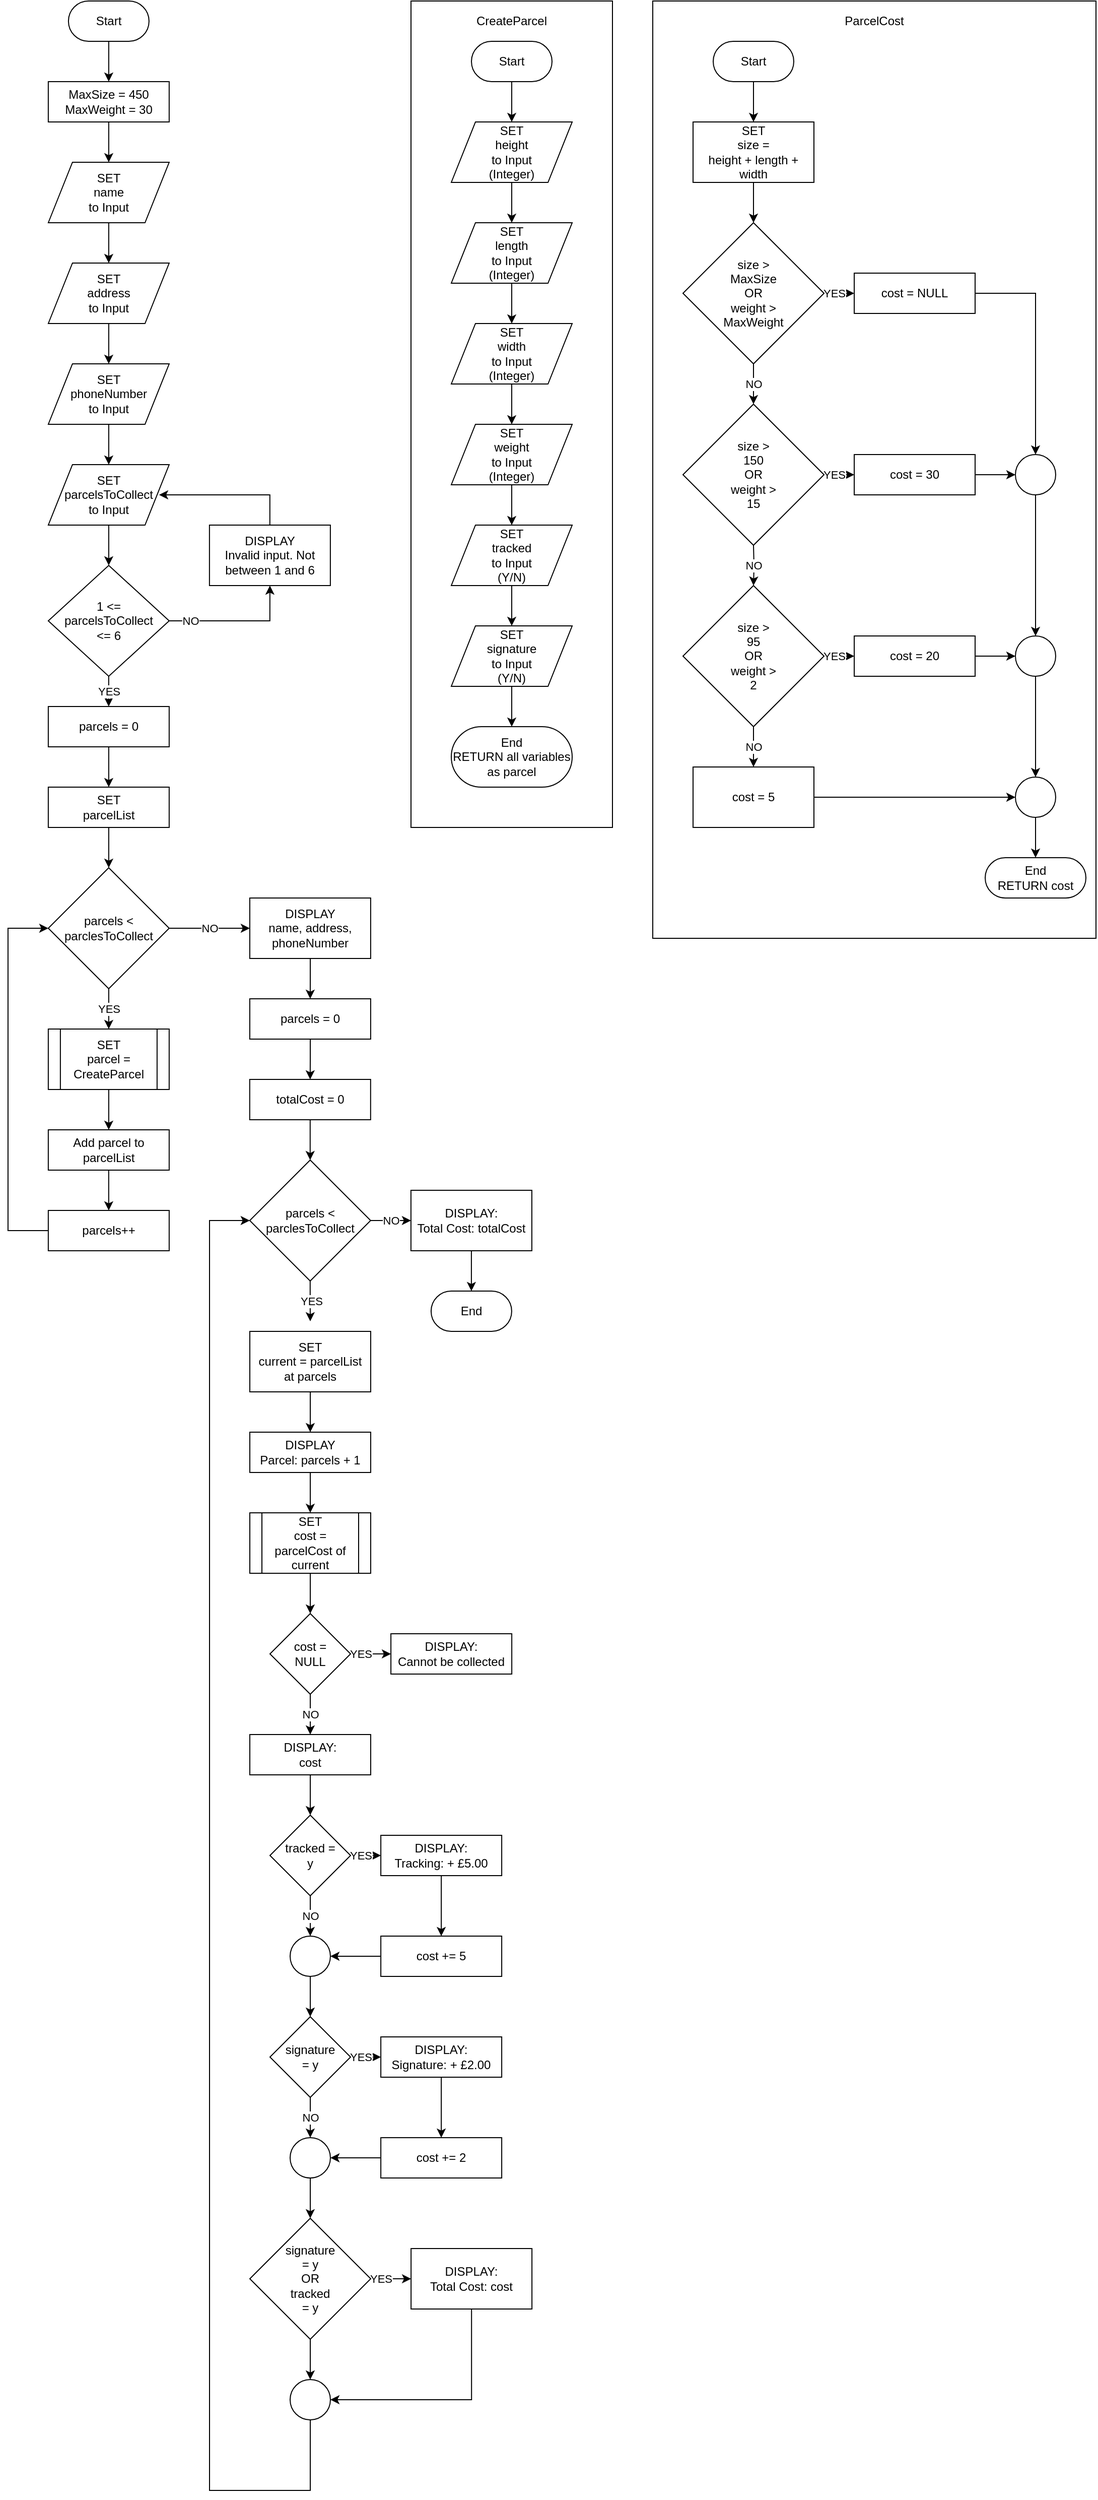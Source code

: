<mxfile version="13.2.2" type="device"><diagram id="i0UVbW8WObjNxudpM7NX" name="Page-1"><mxGraphModel dx="1594" dy="862" grid="1" gridSize="10" guides="1" tooltips="1" connect="1" arrows="1" fold="1" page="1" pageScale="1" pageWidth="827" pageHeight="1169" math="0" shadow="0"><root><mxCell id="0"/><mxCell id="1" parent="0"/><mxCell id="rfkf1o0VdpOjx-aBlxkz-142" value="" style="rounded=0;whiteSpace=wrap;html=1;" parent="1" vertex="1"><mxGeometry x="680" y="40" width="440" height="930" as="geometry"/></mxCell><mxCell id="rfkf1o0VdpOjx-aBlxkz-97" value="" style="rounded=0;whiteSpace=wrap;html=1;" parent="1" vertex="1"><mxGeometry x="440" y="40" width="200" height="820" as="geometry"/></mxCell><mxCell id="rfkf1o0VdpOjx-aBlxkz-111" value="" style="edgeStyle=orthogonalEdgeStyle;rounded=0;orthogonalLoop=1;jettySize=auto;html=1;" parent="1" source="rfkf1o0VdpOjx-aBlxkz-1" target="rfkf1o0VdpOjx-aBlxkz-110" edge="1"><mxGeometry relative="1" as="geometry"/></mxCell><mxCell id="rfkf1o0VdpOjx-aBlxkz-1" value="Start" style="rounded=1;whiteSpace=wrap;html=1;arcSize=50;" parent="1" vertex="1"><mxGeometry x="99.94" y="40" width="80" height="40" as="geometry"/></mxCell><mxCell id="rfkf1o0VdpOjx-aBlxkz-2" value="End" style="rounded=1;whiteSpace=wrap;html=1;arcSize=50;" parent="1" vertex="1"><mxGeometry x="459.96" y="1320" width="80" height="40" as="geometry"/></mxCell><mxCell id="rfkf1o0VdpOjx-aBlxkz-8" value="" style="edgeStyle=orthogonalEdgeStyle;rounded=0;orthogonalLoop=1;jettySize=auto;html=1;" parent="1" source="rfkf1o0VdpOjx-aBlxkz-3" target="rfkf1o0VdpOjx-aBlxkz-4" edge="1"><mxGeometry relative="1" as="geometry"/></mxCell><mxCell id="rfkf1o0VdpOjx-aBlxkz-3" value="SET&lt;br&gt;name&lt;br&gt;to Input" style="shape=parallelogram;perimeter=parallelogramPerimeter;whiteSpace=wrap;html=1;" parent="1" vertex="1"><mxGeometry x="79.94" y="200" width="120" height="60" as="geometry"/></mxCell><mxCell id="rfkf1o0VdpOjx-aBlxkz-9" value="" style="edgeStyle=orthogonalEdgeStyle;rounded=0;orthogonalLoop=1;jettySize=auto;html=1;" parent="1" source="rfkf1o0VdpOjx-aBlxkz-4" target="rfkf1o0VdpOjx-aBlxkz-5" edge="1"><mxGeometry relative="1" as="geometry"/></mxCell><mxCell id="rfkf1o0VdpOjx-aBlxkz-4" value="SET&lt;br&gt;address&lt;br&gt;to Input" style="shape=parallelogram;perimeter=parallelogramPerimeter;whiteSpace=wrap;html=1;" parent="1" vertex="1"><mxGeometry x="79.94" y="300" width="120" height="60" as="geometry"/></mxCell><mxCell id="rfkf1o0VdpOjx-aBlxkz-11" value="" style="edgeStyle=orthogonalEdgeStyle;rounded=0;orthogonalLoop=1;jettySize=auto;html=1;" parent="1" source="rfkf1o0VdpOjx-aBlxkz-5" target="rfkf1o0VdpOjx-aBlxkz-10" edge="1"><mxGeometry relative="1" as="geometry"/></mxCell><mxCell id="rfkf1o0VdpOjx-aBlxkz-5" value="SET&lt;br&gt;phoneNumber&lt;br&gt;to Input" style="shape=parallelogram;perimeter=parallelogramPerimeter;whiteSpace=wrap;html=1;" parent="1" vertex="1"><mxGeometry x="79.94" y="400" width="120" height="60" as="geometry"/></mxCell><mxCell id="rfkf1o0VdpOjx-aBlxkz-13" value="" style="edgeStyle=orthogonalEdgeStyle;rounded=0;orthogonalLoop=1;jettySize=auto;html=1;" parent="1" source="rfkf1o0VdpOjx-aBlxkz-10" target="rfkf1o0VdpOjx-aBlxkz-12" edge="1"><mxGeometry relative="1" as="geometry"/></mxCell><mxCell id="rfkf1o0VdpOjx-aBlxkz-10" value="SET&lt;br&gt;parcelsToCollect&lt;br&gt;to Input" style="shape=parallelogram;perimeter=parallelogramPerimeter;whiteSpace=wrap;html=1;" parent="1" vertex="1"><mxGeometry x="79.94" y="500" width="120" height="60" as="geometry"/></mxCell><mxCell id="rfkf1o0VdpOjx-aBlxkz-19" value="" style="edgeStyle=orthogonalEdgeStyle;rounded=0;orthogonalLoop=1;jettySize=auto;html=1;entryX=0.5;entryY=1;entryDx=0;entryDy=0;" parent="1" source="rfkf1o0VdpOjx-aBlxkz-12" target="rfkf1o0VdpOjx-aBlxkz-17" edge="1"><mxGeometry relative="1" as="geometry"><mxPoint x="-0.06" y="665" as="targetPoint"/></mxGeometry></mxCell><mxCell id="rfkf1o0VdpOjx-aBlxkz-24" value="NO" style="edgeLabel;html=1;align=center;verticalAlign=middle;resizable=0;points=[];" parent="rfkf1o0VdpOjx-aBlxkz-19" vertex="1" connectable="0"><mxGeometry x="0.056" y="-3" relative="1" as="geometry"><mxPoint x="-51.03" y="-3" as="offset"/></mxGeometry></mxCell><mxCell id="rfkf1o0VdpOjx-aBlxkz-28" value="YES" style="edgeStyle=orthogonalEdgeStyle;rounded=0;orthogonalLoop=1;jettySize=auto;html=1;" parent="1" source="rfkf1o0VdpOjx-aBlxkz-12" target="rfkf1o0VdpOjx-aBlxkz-27" edge="1"><mxGeometry relative="1" as="geometry"/></mxCell><mxCell id="rfkf1o0VdpOjx-aBlxkz-12" value="1 &amp;lt;= &lt;br&gt;parcelsToCollect&lt;br&gt;&amp;lt;= 6" style="rhombus;whiteSpace=wrap;html=1;" parent="1" vertex="1"><mxGeometry x="79.94" y="600" width="120" height="110" as="geometry"/></mxCell><mxCell id="rfkf1o0VdpOjx-aBlxkz-23" value="" style="edgeStyle=orthogonalEdgeStyle;rounded=0;orthogonalLoop=1;jettySize=auto;html=1;" parent="1" source="rfkf1o0VdpOjx-aBlxkz-17" edge="1"><mxGeometry relative="1" as="geometry"><mxPoint x="189.94" y="530" as="targetPoint"/><Array as="points"><mxPoint x="299.94" y="530"/></Array></mxGeometry></mxCell><mxCell id="rfkf1o0VdpOjx-aBlxkz-17" value="DISPLAY&lt;br&gt;Invalid input. Not between 1 and 6" style="rounded=0;whiteSpace=wrap;html=1;" parent="1" vertex="1"><mxGeometry x="239.94" y="560" width="120" height="60" as="geometry"/></mxCell><mxCell id="KqpwqtHXW9vbfRuQNres-3" value="" style="edgeStyle=orthogonalEdgeStyle;rounded=0;orthogonalLoop=1;jettySize=auto;html=1;" edge="1" parent="1" source="rfkf1o0VdpOjx-aBlxkz-27" target="KqpwqtHXW9vbfRuQNres-2"><mxGeometry relative="1" as="geometry"/></mxCell><mxCell id="rfkf1o0VdpOjx-aBlxkz-27" value="parcels = 0" style="rounded=0;whiteSpace=wrap;html=1;" parent="1" vertex="1"><mxGeometry x="79.94" y="740" width="120" height="40" as="geometry"/></mxCell><mxCell id="rfkf1o0VdpOjx-aBlxkz-60" value="YES" style="edgeStyle=orthogonalEdgeStyle;rounded=0;orthogonalLoop=1;jettySize=auto;html=1;" parent="1" source="rfkf1o0VdpOjx-aBlxkz-29" target="rfkf1o0VdpOjx-aBlxkz-34" edge="1"><mxGeometry relative="1" as="geometry"/></mxCell><mxCell id="rfkf1o0VdpOjx-aBlxkz-64" value="NO" style="edgeStyle=orthogonalEdgeStyle;rounded=0;orthogonalLoop=1;jettySize=auto;html=1;" parent="1" source="rfkf1o0VdpOjx-aBlxkz-29" target="rfkf1o0VdpOjx-aBlxkz-63" edge="1"><mxGeometry relative="1" as="geometry"><mxPoint as="offset"/></mxGeometry></mxCell><mxCell id="rfkf1o0VdpOjx-aBlxkz-29" value="parcels &amp;lt; parclesToCollect" style="rhombus;whiteSpace=wrap;html=1;" parent="1" vertex="1"><mxGeometry x="79.94" y="900" width="120" height="120" as="geometry"/></mxCell><mxCell id="rfkf1o0VdpOjx-aBlxkz-43" value="" style="edgeStyle=orthogonalEdgeStyle;rounded=0;orthogonalLoop=1;jettySize=auto;html=1;" parent="1" source="rfkf1o0VdpOjx-aBlxkz-32" target="rfkf1o0VdpOjx-aBlxkz-40" edge="1"><mxGeometry relative="1" as="geometry"/></mxCell><mxCell id="rfkf1o0VdpOjx-aBlxkz-32" value="SET&lt;br&gt;height&lt;br&gt;to Input&lt;br&gt;(Integer)" style="shape=parallelogram;perimeter=parallelogramPerimeter;whiteSpace=wrap;html=1;" parent="1" vertex="1"><mxGeometry x="480" y="160" width="120" height="60" as="geometry"/></mxCell><mxCell id="rfkf1o0VdpOjx-aBlxkz-68" value="" style="edgeStyle=orthogonalEdgeStyle;rounded=0;orthogonalLoop=1;jettySize=auto;html=1;" parent="1" source="rfkf1o0VdpOjx-aBlxkz-34" target="rfkf1o0VdpOjx-aBlxkz-65" edge="1"><mxGeometry relative="1" as="geometry"/></mxCell><mxCell id="rfkf1o0VdpOjx-aBlxkz-34" value="SET&lt;br&gt;parcel = CreateParcel" style="shape=process;whiteSpace=wrap;html=1;backgroundOutline=1;" parent="1" vertex="1"><mxGeometry x="79.94" y="1060" width="120" height="60" as="geometry"/></mxCell><mxCell id="rfkf1o0VdpOjx-aBlxkz-36" value="" style="edgeStyle=orthogonalEdgeStyle;rounded=0;orthogonalLoop=1;jettySize=auto;html=1;" parent="1" source="rfkf1o0VdpOjx-aBlxkz-35" target="rfkf1o0VdpOjx-aBlxkz-32" edge="1"><mxGeometry relative="1" as="geometry"/></mxCell><mxCell id="rfkf1o0VdpOjx-aBlxkz-35" value="Start" style="rounded=1;whiteSpace=wrap;html=1;arcSize=50;" parent="1" vertex="1"><mxGeometry x="500" y="80" width="80" height="40" as="geometry"/></mxCell><mxCell id="rfkf1o0VdpOjx-aBlxkz-44" value="" style="edgeStyle=orthogonalEdgeStyle;rounded=0;orthogonalLoop=1;jettySize=auto;html=1;" parent="1" source="rfkf1o0VdpOjx-aBlxkz-40" target="rfkf1o0VdpOjx-aBlxkz-41" edge="1"><mxGeometry relative="1" as="geometry"/></mxCell><mxCell id="rfkf1o0VdpOjx-aBlxkz-40" value="SET&lt;br&gt;length&lt;br&gt;to Input&lt;br&gt;(Integer)" style="shape=parallelogram;perimeter=parallelogramPerimeter;whiteSpace=wrap;html=1;" parent="1" vertex="1"><mxGeometry x="480" y="260" width="120" height="60" as="geometry"/></mxCell><mxCell id="rfkf1o0VdpOjx-aBlxkz-45" value="" style="edgeStyle=orthogonalEdgeStyle;rounded=0;orthogonalLoop=1;jettySize=auto;html=1;" parent="1" source="rfkf1o0VdpOjx-aBlxkz-41" target="rfkf1o0VdpOjx-aBlxkz-42" edge="1"><mxGeometry relative="1" as="geometry"/></mxCell><mxCell id="rfkf1o0VdpOjx-aBlxkz-41" value="SET&lt;br&gt;width&lt;br&gt;to Input&lt;br&gt;(Integer)" style="shape=parallelogram;perimeter=parallelogramPerimeter;whiteSpace=wrap;html=1;" parent="1" vertex="1"><mxGeometry x="480" y="360" width="120" height="60" as="geometry"/></mxCell><mxCell id="rfkf1o0VdpOjx-aBlxkz-50" value="" style="edgeStyle=orthogonalEdgeStyle;rounded=0;orthogonalLoop=1;jettySize=auto;html=1;" parent="1" source="rfkf1o0VdpOjx-aBlxkz-42" target="rfkf1o0VdpOjx-aBlxkz-49" edge="1"><mxGeometry relative="1" as="geometry"/></mxCell><mxCell id="rfkf1o0VdpOjx-aBlxkz-42" value="SET&lt;br&gt;weight&lt;br&gt;to Input&lt;br&gt;(Integer)" style="shape=parallelogram;perimeter=parallelogramPerimeter;whiteSpace=wrap;html=1;" parent="1" vertex="1"><mxGeometry x="480" y="460" width="120" height="60" as="geometry"/></mxCell><mxCell id="rfkf1o0VdpOjx-aBlxkz-52" value="" style="edgeStyle=orthogonalEdgeStyle;rounded=0;orthogonalLoop=1;jettySize=auto;html=1;" parent="1" source="rfkf1o0VdpOjx-aBlxkz-49" target="rfkf1o0VdpOjx-aBlxkz-51" edge="1"><mxGeometry relative="1" as="geometry"/></mxCell><mxCell id="rfkf1o0VdpOjx-aBlxkz-49" value="SET&lt;br&gt;tracked&lt;br&gt;to Input&lt;br&gt;(Y/N)" style="shape=parallelogram;perimeter=parallelogramPerimeter;whiteSpace=wrap;html=1;" parent="1" vertex="1"><mxGeometry x="480" y="560" width="120" height="60" as="geometry"/></mxCell><mxCell id="rfkf1o0VdpOjx-aBlxkz-96" value="" style="edgeStyle=orthogonalEdgeStyle;rounded=0;orthogonalLoop=1;jettySize=auto;html=1;" parent="1" source="rfkf1o0VdpOjx-aBlxkz-51" target="rfkf1o0VdpOjx-aBlxkz-57" edge="1"><mxGeometry relative="1" as="geometry"/></mxCell><mxCell id="rfkf1o0VdpOjx-aBlxkz-51" value="SET&lt;br&gt;signature&lt;br&gt;to Input&lt;br&gt;(Y/N)" style="shape=parallelogram;perimeter=parallelogramPerimeter;whiteSpace=wrap;html=1;" parent="1" vertex="1"><mxGeometry x="480" y="660" width="120" height="60" as="geometry"/></mxCell><mxCell id="rfkf1o0VdpOjx-aBlxkz-57" value="End&lt;br&gt;RETURN all variables as parcel" style="rounded=1;whiteSpace=wrap;html=1;arcSize=50;" parent="1" vertex="1"><mxGeometry x="480" y="760" width="120" height="60" as="geometry"/></mxCell><mxCell id="rfkf1o0VdpOjx-aBlxkz-59" value="CreateParcel" style="text;html=1;strokeColor=none;fillColor=none;align=center;verticalAlign=middle;whiteSpace=wrap;rounded=0;" parent="1" vertex="1"><mxGeometry x="440" y="40" width="200" height="40" as="geometry"/></mxCell><mxCell id="rfkf1o0VdpOjx-aBlxkz-72" value="" style="edgeStyle=orthogonalEdgeStyle;rounded=0;orthogonalLoop=1;jettySize=auto;html=1;" parent="1" source="rfkf1o0VdpOjx-aBlxkz-63" edge="1"><mxGeometry relative="1" as="geometry"><mxPoint x="339.96" y="1030" as="targetPoint"/></mxGeometry></mxCell><mxCell id="rfkf1o0VdpOjx-aBlxkz-63" value="DISPLAY&lt;br&gt;name, address, phoneNumber" style="rounded=0;whiteSpace=wrap;html=1;" parent="1" vertex="1"><mxGeometry x="279.96" y="930" width="120" height="60" as="geometry"/></mxCell><mxCell id="rfkf1o0VdpOjx-aBlxkz-104" value="" style="edgeStyle=orthogonalEdgeStyle;rounded=0;orthogonalLoop=1;jettySize=auto;html=1;" parent="1" source="rfkf1o0VdpOjx-aBlxkz-65" edge="1"><mxGeometry relative="1" as="geometry"><mxPoint x="139.94" y="1240" as="targetPoint"/></mxGeometry></mxCell><mxCell id="rfkf1o0VdpOjx-aBlxkz-65" value="Add parcel to parcelList" style="rounded=0;whiteSpace=wrap;html=1;" parent="1" vertex="1"><mxGeometry x="79.94" y="1160" width="120" height="40" as="geometry"/></mxCell><mxCell id="rfkf1o0VdpOjx-aBlxkz-201" value="" style="edgeStyle=orthogonalEdgeStyle;rounded=0;orthogonalLoop=1;jettySize=auto;html=1;" parent="1" source="rfkf1o0VdpOjx-aBlxkz-73" target="rfkf1o0VdpOjx-aBlxkz-199" edge="1"><mxGeometry relative="1" as="geometry"/></mxCell><mxCell id="rfkf1o0VdpOjx-aBlxkz-73" value="parcels = 0" style="rounded=0;whiteSpace=wrap;html=1;" parent="1" vertex="1"><mxGeometry x="279.96" y="1030" width="120" height="40" as="geometry"/></mxCell><mxCell id="rfkf1o0VdpOjx-aBlxkz-157" value="YES" style="edgeStyle=orthogonalEdgeStyle;rounded=0;orthogonalLoop=1;jettySize=auto;html=1;" parent="1" source="rfkf1o0VdpOjx-aBlxkz-74" edge="1"><mxGeometry relative="1" as="geometry"><mxPoint x="340" y="1350" as="targetPoint"/></mxGeometry></mxCell><mxCell id="rfkf1o0VdpOjx-aBlxkz-198" value="NO" style="edgeStyle=orthogonalEdgeStyle;rounded=0;orthogonalLoop=1;jettySize=auto;html=1;" parent="1" source="rfkf1o0VdpOjx-aBlxkz-74" target="rfkf1o0VdpOjx-aBlxkz-197" edge="1"><mxGeometry relative="1" as="geometry"/></mxCell><mxCell id="rfkf1o0VdpOjx-aBlxkz-74" value="parcels &amp;lt; parclesToCollect" style="rhombus;whiteSpace=wrap;html=1;" parent="1" vertex="1"><mxGeometry x="279.92" y="1190" width="120" height="120" as="geometry"/></mxCell><mxCell id="rfkf1o0VdpOjx-aBlxkz-80" value="" style="edgeStyle=orthogonalEdgeStyle;rounded=0;orthogonalLoop=1;jettySize=auto;html=1;" parent="1" source="rfkf1o0VdpOjx-aBlxkz-81" edge="1"><mxGeometry relative="1" as="geometry"><mxPoint x="780.0" y="160" as="targetPoint"/></mxGeometry></mxCell><mxCell id="rfkf1o0VdpOjx-aBlxkz-81" value="Start" style="rounded=1;whiteSpace=wrap;html=1;arcSize=50;" parent="1" vertex="1"><mxGeometry x="740" y="80" width="80" height="40" as="geometry"/></mxCell><mxCell id="rfkf1o0VdpOjx-aBlxkz-109" value="" style="edgeStyle=orthogonalEdgeStyle;rounded=0;orthogonalLoop=1;jettySize=auto;html=1;" parent="1" source="rfkf1o0VdpOjx-aBlxkz-101" target="rfkf1o0VdpOjx-aBlxkz-108" edge="1"><mxGeometry relative="1" as="geometry"/></mxCell><mxCell id="rfkf1o0VdpOjx-aBlxkz-101" value="SET&lt;br&gt;size =&lt;br&gt;height + length + width" style="rounded=0;whiteSpace=wrap;html=1;" parent="1" vertex="1"><mxGeometry x="720" y="160" width="120" height="60" as="geometry"/></mxCell><mxCell id="rfkf1o0VdpOjx-aBlxkz-106" value="" style="edgeStyle=orthogonalEdgeStyle;rounded=0;orthogonalLoop=1;jettySize=auto;html=1;entryX=0;entryY=0.5;entryDx=0;entryDy=0;" parent="1" source="rfkf1o0VdpOjx-aBlxkz-102" target="rfkf1o0VdpOjx-aBlxkz-29" edge="1"><mxGeometry relative="1" as="geometry"><mxPoint x="-0.06" y="1260.0" as="targetPoint"/><Array as="points"><mxPoint x="39.94" y="1260.0"/><mxPoint x="39.94" y="960"/></Array></mxGeometry></mxCell><mxCell id="rfkf1o0VdpOjx-aBlxkz-102" value="parcels++" style="rounded=0;whiteSpace=wrap;html=1;" parent="1" vertex="1"><mxGeometry x="79.94" y="1240" width="120" height="40" as="geometry"/></mxCell><mxCell id="rfkf1o0VdpOjx-aBlxkz-115" value="YES" style="edgeStyle=orthogonalEdgeStyle;rounded=0;orthogonalLoop=1;jettySize=auto;html=1;" parent="1" source="rfkf1o0VdpOjx-aBlxkz-108" target="rfkf1o0VdpOjx-aBlxkz-114" edge="1"><mxGeometry x="0.2" relative="1" as="geometry"><mxPoint as="offset"/></mxGeometry></mxCell><mxCell id="rfkf1o0VdpOjx-aBlxkz-117" value="NO" style="edgeStyle=orthogonalEdgeStyle;rounded=0;orthogonalLoop=1;jettySize=auto;html=1;" parent="1" source="rfkf1o0VdpOjx-aBlxkz-108" target="rfkf1o0VdpOjx-aBlxkz-116" edge="1"><mxGeometry relative="1" as="geometry"/></mxCell><mxCell id="rfkf1o0VdpOjx-aBlxkz-108" value="size &amp;gt; &lt;br&gt;MaxSize&lt;br&gt;OR&lt;br&gt;weight &amp;gt; &lt;br&gt;MaxWeight" style="rhombus;whiteSpace=wrap;html=1;" parent="1" vertex="1"><mxGeometry x="710" y="260" width="140" height="140" as="geometry"/></mxCell><mxCell id="KqpwqtHXW9vbfRuQNres-1" value="" style="edgeStyle=orthogonalEdgeStyle;rounded=0;orthogonalLoop=1;jettySize=auto;html=1;" edge="1" parent="1" source="rfkf1o0VdpOjx-aBlxkz-110" target="rfkf1o0VdpOjx-aBlxkz-3"><mxGeometry relative="1" as="geometry"/></mxCell><mxCell id="rfkf1o0VdpOjx-aBlxkz-110" value="MaxSize = 450&lt;br&gt;MaxWeight = 30" style="rounded=0;whiteSpace=wrap;html=1;" parent="1" vertex="1"><mxGeometry x="79.94" y="120" width="120" height="40" as="geometry"/></mxCell><mxCell id="rfkf1o0VdpOjx-aBlxkz-129" value="" style="edgeStyle=orthogonalEdgeStyle;rounded=0;orthogonalLoop=1;jettySize=auto;html=1;" parent="1" source="rfkf1o0VdpOjx-aBlxkz-114" target="rfkf1o0VdpOjx-aBlxkz-126" edge="1"><mxGeometry relative="1" as="geometry"><mxPoint x="1080" y="330" as="targetPoint"/></mxGeometry></mxCell><mxCell id="rfkf1o0VdpOjx-aBlxkz-114" value="cost = NULL" style="rounded=0;whiteSpace=wrap;html=1;" parent="1" vertex="1"><mxGeometry x="880" y="310" width="120" height="40" as="geometry"/></mxCell><mxCell id="rfkf1o0VdpOjx-aBlxkz-119" value="YES" style="edgeStyle=orthogonalEdgeStyle;rounded=0;orthogonalLoop=1;jettySize=auto;html=1;" parent="1" source="rfkf1o0VdpOjx-aBlxkz-116" target="rfkf1o0VdpOjx-aBlxkz-118" edge="1"><mxGeometry x="0.2" relative="1" as="geometry"><mxPoint as="offset"/></mxGeometry></mxCell><mxCell id="rfkf1o0VdpOjx-aBlxkz-116" value="size &amp;gt; &lt;br&gt;150&lt;br&gt;OR&lt;br&gt;weight &amp;gt; &lt;br&gt;15" style="rhombus;whiteSpace=wrap;html=1;" parent="1" vertex="1"><mxGeometry x="710" y="440" width="140" height="140" as="geometry"/></mxCell><mxCell id="rfkf1o0VdpOjx-aBlxkz-130" value="" style="edgeStyle=orthogonalEdgeStyle;rounded=0;orthogonalLoop=1;jettySize=auto;html=1;" parent="1" source="rfkf1o0VdpOjx-aBlxkz-118" target="rfkf1o0VdpOjx-aBlxkz-126" edge="1"><mxGeometry relative="1" as="geometry"/></mxCell><mxCell id="rfkf1o0VdpOjx-aBlxkz-118" value="cost = 30" style="rounded=0;whiteSpace=wrap;html=1;" parent="1" vertex="1"><mxGeometry x="880" y="490" width="120" height="40" as="geometry"/></mxCell><mxCell id="rfkf1o0VdpOjx-aBlxkz-120" value="NO" style="edgeStyle=orthogonalEdgeStyle;rounded=0;orthogonalLoop=1;jettySize=auto;html=1;" parent="1" target="rfkf1o0VdpOjx-aBlxkz-122" edge="1"><mxGeometry relative="1" as="geometry"><mxPoint x="780" y="580" as="sourcePoint"/></mxGeometry></mxCell><mxCell id="rfkf1o0VdpOjx-aBlxkz-121" value="YES" style="edgeStyle=orthogonalEdgeStyle;rounded=0;orthogonalLoop=1;jettySize=auto;html=1;" parent="1" source="rfkf1o0VdpOjx-aBlxkz-122" target="rfkf1o0VdpOjx-aBlxkz-123" edge="1"><mxGeometry x="0.2" relative="1" as="geometry"><mxPoint as="offset"/></mxGeometry></mxCell><mxCell id="rfkf1o0VdpOjx-aBlxkz-138" value="NO" style="edgeStyle=orthogonalEdgeStyle;rounded=0;orthogonalLoop=1;jettySize=auto;html=1;" parent="1" source="rfkf1o0VdpOjx-aBlxkz-122" target="rfkf1o0VdpOjx-aBlxkz-124" edge="1"><mxGeometry relative="1" as="geometry"/></mxCell><mxCell id="rfkf1o0VdpOjx-aBlxkz-122" value="size &amp;gt; &lt;br&gt;95&lt;br&gt;OR&lt;br&gt;weight &amp;gt; &lt;br&gt;2" style="rhombus;whiteSpace=wrap;html=1;" parent="1" vertex="1"><mxGeometry x="710" y="620" width="140" height="140" as="geometry"/></mxCell><mxCell id="rfkf1o0VdpOjx-aBlxkz-133" value="" style="edgeStyle=orthogonalEdgeStyle;rounded=0;orthogonalLoop=1;jettySize=auto;html=1;" parent="1" source="rfkf1o0VdpOjx-aBlxkz-123" target="rfkf1o0VdpOjx-aBlxkz-131" edge="1"><mxGeometry relative="1" as="geometry"/></mxCell><mxCell id="rfkf1o0VdpOjx-aBlxkz-123" value="cost = 20" style="rounded=0;whiteSpace=wrap;html=1;" parent="1" vertex="1"><mxGeometry x="880" y="670" width="120" height="40" as="geometry"/></mxCell><mxCell id="rfkf1o0VdpOjx-aBlxkz-137" value="" style="edgeStyle=orthogonalEdgeStyle;rounded=0;orthogonalLoop=1;jettySize=auto;html=1;entryX=0;entryY=0.5;entryDx=0;entryDy=0;" parent="1" source="rfkf1o0VdpOjx-aBlxkz-124" target="rfkf1o0VdpOjx-aBlxkz-134" edge="1"><mxGeometry relative="1" as="geometry"><mxPoint x="920" y="830" as="targetPoint"/></mxGeometry></mxCell><mxCell id="rfkf1o0VdpOjx-aBlxkz-124" value="cost = 5" style="rounded=0;whiteSpace=wrap;html=1;" parent="1" vertex="1"><mxGeometry x="720" y="800" width="120" height="60" as="geometry"/></mxCell><mxCell id="rfkf1o0VdpOjx-aBlxkz-132" value="" style="edgeStyle=orthogonalEdgeStyle;rounded=0;orthogonalLoop=1;jettySize=auto;html=1;" parent="1" source="rfkf1o0VdpOjx-aBlxkz-126" target="rfkf1o0VdpOjx-aBlxkz-131" edge="1"><mxGeometry relative="1" as="geometry"/></mxCell><mxCell id="rfkf1o0VdpOjx-aBlxkz-126" value="" style="ellipse;whiteSpace=wrap;html=1;" parent="1" vertex="1"><mxGeometry x="1040" y="490" width="40" height="40" as="geometry"/></mxCell><mxCell id="rfkf1o0VdpOjx-aBlxkz-135" value="" style="edgeStyle=orthogonalEdgeStyle;rounded=0;orthogonalLoop=1;jettySize=auto;html=1;" parent="1" source="rfkf1o0VdpOjx-aBlxkz-131" target="rfkf1o0VdpOjx-aBlxkz-134" edge="1"><mxGeometry relative="1" as="geometry"/></mxCell><mxCell id="rfkf1o0VdpOjx-aBlxkz-131" value="" style="ellipse;whiteSpace=wrap;html=1;" parent="1" vertex="1"><mxGeometry x="1040" y="670" width="40" height="40" as="geometry"/></mxCell><mxCell id="rfkf1o0VdpOjx-aBlxkz-141" value="" style="edgeStyle=orthogonalEdgeStyle;rounded=0;orthogonalLoop=1;jettySize=auto;html=1;entryX=0.5;entryY=0;entryDx=0;entryDy=0;" parent="1" source="rfkf1o0VdpOjx-aBlxkz-134" target="rfkf1o0VdpOjx-aBlxkz-139" edge="1"><mxGeometry relative="1" as="geometry"><mxPoint x="1060" y="930" as="targetPoint"/></mxGeometry></mxCell><mxCell id="rfkf1o0VdpOjx-aBlxkz-134" value="" style="ellipse;whiteSpace=wrap;html=1;" parent="1" vertex="1"><mxGeometry x="1040" y="810" width="40" height="40" as="geometry"/></mxCell><mxCell id="rfkf1o0VdpOjx-aBlxkz-139" value="End&lt;br&gt;RETURN cost" style="rounded=1;whiteSpace=wrap;html=1;arcSize=50;" parent="1" vertex="1"><mxGeometry x="1010" y="890" width="100" height="40" as="geometry"/></mxCell><mxCell id="rfkf1o0VdpOjx-aBlxkz-143" value="ParcelCost" style="text;html=1;strokeColor=none;fillColor=none;align=center;verticalAlign=middle;whiteSpace=wrap;rounded=0;" parent="1" vertex="1"><mxGeometry x="680" y="40" width="440" height="40" as="geometry"/></mxCell><mxCell id="rfkf1o0VdpOjx-aBlxkz-151" value="" style="edgeStyle=orthogonalEdgeStyle;rounded=0;orthogonalLoop=1;jettySize=auto;html=1;entryX=0.5;entryY=0;entryDx=0;entryDy=0;" parent="1" source="rfkf1o0VdpOjx-aBlxkz-145" target="rfkf1o0VdpOjx-aBlxkz-159" edge="1"><mxGeometry relative="1" as="geometry"><mxPoint x="340.06" y="1650" as="targetPoint"/></mxGeometry></mxCell><mxCell id="rfkf1o0VdpOjx-aBlxkz-145" value="SET&lt;br&gt;cost =&lt;br&gt;parcelCost of&lt;br&gt;current" style="shape=process;whiteSpace=wrap;html=1;backgroundOutline=1;" parent="1" vertex="1"><mxGeometry x="280" y="1540.02" width="120" height="60" as="geometry"/></mxCell><mxCell id="rfkf1o0VdpOjx-aBlxkz-158" value="" style="edgeStyle=orthogonalEdgeStyle;rounded=0;orthogonalLoop=1;jettySize=auto;html=1;" parent="1" source="rfkf1o0VdpOjx-aBlxkz-156" target="rfkf1o0VdpOjx-aBlxkz-145" edge="1"><mxGeometry relative="1" as="geometry"/></mxCell><mxCell id="rfkf1o0VdpOjx-aBlxkz-156" value="DISPLAY&lt;br&gt;Parcel: parcels + 1" style="rounded=0;whiteSpace=wrap;html=1;" parent="1" vertex="1"><mxGeometry x="280" y="1460" width="120" height="40" as="geometry"/></mxCell><mxCell id="rfkf1o0VdpOjx-aBlxkz-161" value="YES" style="edgeStyle=orthogonalEdgeStyle;rounded=0;orthogonalLoop=1;jettySize=auto;html=1;" parent="1" source="rfkf1o0VdpOjx-aBlxkz-159" target="rfkf1o0VdpOjx-aBlxkz-160" edge="1"><mxGeometry x="-0.498" relative="1" as="geometry"><mxPoint as="offset"/></mxGeometry></mxCell><mxCell id="rfkf1o0VdpOjx-aBlxkz-163" value="NO" style="edgeStyle=orthogonalEdgeStyle;rounded=0;orthogonalLoop=1;jettySize=auto;html=1;" parent="1" source="rfkf1o0VdpOjx-aBlxkz-159" target="rfkf1o0VdpOjx-aBlxkz-162" edge="1"><mxGeometry relative="1" as="geometry"/></mxCell><mxCell id="rfkf1o0VdpOjx-aBlxkz-159" value="cost =&lt;br&gt;NULL" style="rhombus;whiteSpace=wrap;html=1;" parent="1" vertex="1"><mxGeometry x="300" y="1640" width="80" height="80" as="geometry"/></mxCell><mxCell id="rfkf1o0VdpOjx-aBlxkz-160" value="DISPLAY:&lt;br&gt;Cannot be collected" style="rounded=0;whiteSpace=wrap;html=1;" parent="1" vertex="1"><mxGeometry x="420.06" y="1660" width="120" height="40" as="geometry"/></mxCell><mxCell id="rfkf1o0VdpOjx-aBlxkz-166" value="" style="edgeStyle=orthogonalEdgeStyle;rounded=0;orthogonalLoop=1;jettySize=auto;html=1;" parent="1" source="rfkf1o0VdpOjx-aBlxkz-162" target="rfkf1o0VdpOjx-aBlxkz-165" edge="1"><mxGeometry relative="1" as="geometry"/></mxCell><mxCell id="rfkf1o0VdpOjx-aBlxkz-162" value="DISPLAY:&lt;br&gt;cost" style="rounded=0;whiteSpace=wrap;html=1;" parent="1" vertex="1"><mxGeometry x="280" y="1760" width="120" height="40" as="geometry"/></mxCell><mxCell id="rfkf1o0VdpOjx-aBlxkz-168" value="YES" style="edgeStyle=orthogonalEdgeStyle;rounded=0;orthogonalLoop=1;jettySize=auto;html=1;" parent="1" source="rfkf1o0VdpOjx-aBlxkz-165" target="rfkf1o0VdpOjx-aBlxkz-167" edge="1"><mxGeometry x="0.198" relative="1" as="geometry"><mxPoint as="offset"/></mxGeometry></mxCell><mxCell id="rfkf1o0VdpOjx-aBlxkz-170" value="NO" style="edgeStyle=orthogonalEdgeStyle;rounded=0;orthogonalLoop=1;jettySize=auto;html=1;" parent="1" source="rfkf1o0VdpOjx-aBlxkz-165" target="rfkf1o0VdpOjx-aBlxkz-169" edge="1"><mxGeometry relative="1" as="geometry"/></mxCell><mxCell id="rfkf1o0VdpOjx-aBlxkz-165" value="tracked =&lt;br&gt;y" style="rhombus;whiteSpace=wrap;html=1;" parent="1" vertex="1"><mxGeometry x="300" y="1840" width="80" height="80" as="geometry"/></mxCell><mxCell id="rfkf1o0VdpOjx-aBlxkz-181" value="" style="edgeStyle=orthogonalEdgeStyle;rounded=0;orthogonalLoop=1;jettySize=auto;html=1;" parent="1" source="rfkf1o0VdpOjx-aBlxkz-167" target="rfkf1o0VdpOjx-aBlxkz-180" edge="1"><mxGeometry relative="1" as="geometry"/></mxCell><mxCell id="rfkf1o0VdpOjx-aBlxkz-167" value="DISPLAY:&lt;br&gt;Tracking: + £5.00" style="rounded=0;whiteSpace=wrap;html=1;" parent="1" vertex="1"><mxGeometry x="410.06" y="1860" width="120" height="40" as="geometry"/></mxCell><mxCell id="rfkf1o0VdpOjx-aBlxkz-179" value="" style="edgeStyle=orthogonalEdgeStyle;rounded=0;orthogonalLoop=1;jettySize=auto;html=1;" parent="1" source="rfkf1o0VdpOjx-aBlxkz-169" target="rfkf1o0VdpOjx-aBlxkz-175" edge="1"><mxGeometry relative="1" as="geometry"/></mxCell><mxCell id="rfkf1o0VdpOjx-aBlxkz-169" value="" style="ellipse;whiteSpace=wrap;html=1;" parent="1" vertex="1"><mxGeometry x="320" y="1960" width="40" height="40" as="geometry"/></mxCell><mxCell id="rfkf1o0VdpOjx-aBlxkz-173" value="YES" style="edgeStyle=orthogonalEdgeStyle;rounded=0;orthogonalLoop=1;jettySize=auto;html=1;" parent="1" source="rfkf1o0VdpOjx-aBlxkz-175" target="rfkf1o0VdpOjx-aBlxkz-177" edge="1"><mxGeometry x="0.198" relative="1" as="geometry"><mxPoint as="offset"/></mxGeometry></mxCell><mxCell id="rfkf1o0VdpOjx-aBlxkz-174" value="NO" style="edgeStyle=orthogonalEdgeStyle;rounded=0;orthogonalLoop=1;jettySize=auto;html=1;" parent="1" source="rfkf1o0VdpOjx-aBlxkz-175" target="rfkf1o0VdpOjx-aBlxkz-178" edge="1"><mxGeometry relative="1" as="geometry"/></mxCell><mxCell id="rfkf1o0VdpOjx-aBlxkz-175" value="signature&lt;br&gt;= y" style="rhombus;whiteSpace=wrap;html=1;" parent="1" vertex="1"><mxGeometry x="300" y="2040" width="80" height="80" as="geometry"/></mxCell><mxCell id="rfkf1o0VdpOjx-aBlxkz-186" value="" style="edgeStyle=orthogonalEdgeStyle;rounded=0;orthogonalLoop=1;jettySize=auto;html=1;" parent="1" source="rfkf1o0VdpOjx-aBlxkz-177" target="rfkf1o0VdpOjx-aBlxkz-183" edge="1"><mxGeometry relative="1" as="geometry"/></mxCell><mxCell id="rfkf1o0VdpOjx-aBlxkz-177" value="DISPLAY:&lt;br&gt;Signature: + £2.00" style="rounded=0;whiteSpace=wrap;html=1;" parent="1" vertex="1"><mxGeometry x="410.06" y="2060" width="120" height="40" as="geometry"/></mxCell><mxCell id="rfkf1o0VdpOjx-aBlxkz-188" value="" style="edgeStyle=orthogonalEdgeStyle;rounded=0;orthogonalLoop=1;jettySize=auto;html=1;" parent="1" source="rfkf1o0VdpOjx-aBlxkz-178" target="rfkf1o0VdpOjx-aBlxkz-187" edge="1"><mxGeometry relative="1" as="geometry"/></mxCell><mxCell id="rfkf1o0VdpOjx-aBlxkz-178" value="" style="ellipse;whiteSpace=wrap;html=1;" parent="1" vertex="1"><mxGeometry x="320" y="2160" width="40" height="40" as="geometry"/></mxCell><mxCell id="rfkf1o0VdpOjx-aBlxkz-182" value="" style="edgeStyle=orthogonalEdgeStyle;rounded=0;orthogonalLoop=1;jettySize=auto;html=1;" parent="1" source="rfkf1o0VdpOjx-aBlxkz-180" target="rfkf1o0VdpOjx-aBlxkz-169" edge="1"><mxGeometry relative="1" as="geometry"/></mxCell><mxCell id="rfkf1o0VdpOjx-aBlxkz-180" value="cost += 5" style="rounded=0;whiteSpace=wrap;html=1;" parent="1" vertex="1"><mxGeometry x="410.06" y="1960" width="120" height="40" as="geometry"/></mxCell><mxCell id="rfkf1o0VdpOjx-aBlxkz-185" value="" style="edgeStyle=orthogonalEdgeStyle;rounded=0;orthogonalLoop=1;jettySize=auto;html=1;" parent="1" source="rfkf1o0VdpOjx-aBlxkz-183" edge="1"><mxGeometry relative="1" as="geometry"><mxPoint x="360.06" y="2180" as="targetPoint"/></mxGeometry></mxCell><mxCell id="rfkf1o0VdpOjx-aBlxkz-183" value="cost += 2" style="rounded=0;whiteSpace=wrap;html=1;" parent="1" vertex="1"><mxGeometry x="410.06" y="2160" width="120" height="40" as="geometry"/></mxCell><mxCell id="rfkf1o0VdpOjx-aBlxkz-190" value="YES" style="edgeStyle=orthogonalEdgeStyle;rounded=0;orthogonalLoop=1;jettySize=auto;html=1;" parent="1" source="rfkf1o0VdpOjx-aBlxkz-187" target="rfkf1o0VdpOjx-aBlxkz-189" edge="1"><mxGeometry x="-0.498" relative="1" as="geometry"><mxPoint as="offset"/></mxGeometry></mxCell><mxCell id="rfkf1o0VdpOjx-aBlxkz-192" value="" style="edgeStyle=orthogonalEdgeStyle;rounded=0;orthogonalLoop=1;jettySize=auto;html=1;" parent="1" source="rfkf1o0VdpOjx-aBlxkz-187" target="rfkf1o0VdpOjx-aBlxkz-191" edge="1"><mxGeometry relative="1" as="geometry"/></mxCell><mxCell id="rfkf1o0VdpOjx-aBlxkz-187" value="signature&lt;br&gt;= y&lt;br&gt;OR&lt;br&gt;tracked&lt;br&gt;= y" style="rhombus;whiteSpace=wrap;html=1;" parent="1" vertex="1"><mxGeometry x="280" y="2240" width="120" height="120" as="geometry"/></mxCell><mxCell id="rfkf1o0VdpOjx-aBlxkz-194" value="" style="edgeStyle=orthogonalEdgeStyle;rounded=0;orthogonalLoop=1;jettySize=auto;html=1;entryX=1;entryY=0.5;entryDx=0;entryDy=0;" parent="1" source="rfkf1o0VdpOjx-aBlxkz-189" target="rfkf1o0VdpOjx-aBlxkz-191" edge="1"><mxGeometry relative="1" as="geometry"><mxPoint x="500.06" y="2410" as="targetPoint"/><Array as="points"><mxPoint x="500.06" y="2420"/></Array></mxGeometry></mxCell><mxCell id="rfkf1o0VdpOjx-aBlxkz-189" value="DISPLAY:&lt;br&gt;Total Cost: cost" style="rounded=0;whiteSpace=wrap;html=1;" parent="1" vertex="1"><mxGeometry x="440.06" y="2270" width="120" height="60" as="geometry"/></mxCell><mxCell id="rfkf1o0VdpOjx-aBlxkz-196" value="" style="edgeStyle=orthogonalEdgeStyle;rounded=0;orthogonalLoop=1;jettySize=auto;html=1;entryX=0;entryY=0.5;entryDx=0;entryDy=0;" parent="1" source="rfkf1o0VdpOjx-aBlxkz-191" target="rfkf1o0VdpOjx-aBlxkz-74" edge="1"><mxGeometry relative="1" as="geometry"><mxPoint x="599.98" y="1318.333" as="targetPoint"/><Array as="points"><mxPoint x="240" y="2510"/><mxPoint x="240" y="1250"/></Array></mxGeometry></mxCell><mxCell id="rfkf1o0VdpOjx-aBlxkz-191" value="" style="ellipse;whiteSpace=wrap;html=1;" parent="1" vertex="1"><mxGeometry x="320" y="2400" width="40" height="40" as="geometry"/></mxCell><mxCell id="rfkf1o0VdpOjx-aBlxkz-203" value="" style="edgeStyle=orthogonalEdgeStyle;rounded=0;orthogonalLoop=1;jettySize=auto;html=1;" parent="1" source="rfkf1o0VdpOjx-aBlxkz-197" target="rfkf1o0VdpOjx-aBlxkz-2" edge="1"><mxGeometry relative="1" as="geometry"/></mxCell><mxCell id="rfkf1o0VdpOjx-aBlxkz-197" value="DISPLAY:&lt;br&gt;Total Cost: totalCost" style="rounded=0;whiteSpace=wrap;html=1;" parent="1" vertex="1"><mxGeometry x="439.96" y="1220" width="120" height="60" as="geometry"/></mxCell><mxCell id="rfkf1o0VdpOjx-aBlxkz-202" value="" style="edgeStyle=orthogonalEdgeStyle;rounded=0;orthogonalLoop=1;jettySize=auto;html=1;" parent="1" source="rfkf1o0VdpOjx-aBlxkz-199" target="rfkf1o0VdpOjx-aBlxkz-74" edge="1"><mxGeometry relative="1" as="geometry"/></mxCell><mxCell id="rfkf1o0VdpOjx-aBlxkz-199" value="totalCost = 0" style="rounded=0;whiteSpace=wrap;html=1;" parent="1" vertex="1"><mxGeometry x="279.9" y="1110" width="120" height="40" as="geometry"/></mxCell><mxCell id="KqpwqtHXW9vbfRuQNres-5" value="" style="edgeStyle=orthogonalEdgeStyle;rounded=0;orthogonalLoop=1;jettySize=auto;html=1;entryX=0.5;entryY=0;entryDx=0;entryDy=0;" edge="1" parent="1" source="KqpwqtHXW9vbfRuQNres-2" target="rfkf1o0VdpOjx-aBlxkz-29"><mxGeometry relative="1" as="geometry"><mxPoint x="139.94" y="940" as="targetPoint"/></mxGeometry></mxCell><mxCell id="KqpwqtHXW9vbfRuQNres-2" value="SET&lt;br&gt;parcelList" style="rounded=0;whiteSpace=wrap;html=1;" vertex="1" parent="1"><mxGeometry x="79.94" y="820" width="120" height="40" as="geometry"/></mxCell><mxCell id="KqpwqtHXW9vbfRuQNres-9" value="" style="edgeStyle=orthogonalEdgeStyle;rounded=0;orthogonalLoop=1;jettySize=auto;html=1;entryX=0.5;entryY=0;entryDx=0;entryDy=0;" edge="1" parent="1" source="KqpwqtHXW9vbfRuQNres-7" target="rfkf1o0VdpOjx-aBlxkz-156"><mxGeometry relative="1" as="geometry"><mxPoint x="340" y="1460" as="targetPoint"/></mxGeometry></mxCell><mxCell id="KqpwqtHXW9vbfRuQNres-7" value="SET&lt;br&gt;current = parcelList&lt;br&gt;at parcels" style="rounded=0;whiteSpace=wrap;html=1;" vertex="1" parent="1"><mxGeometry x="280" y="1360" width="120" height="60" as="geometry"/></mxCell></root></mxGraphModel></diagram></mxfile>